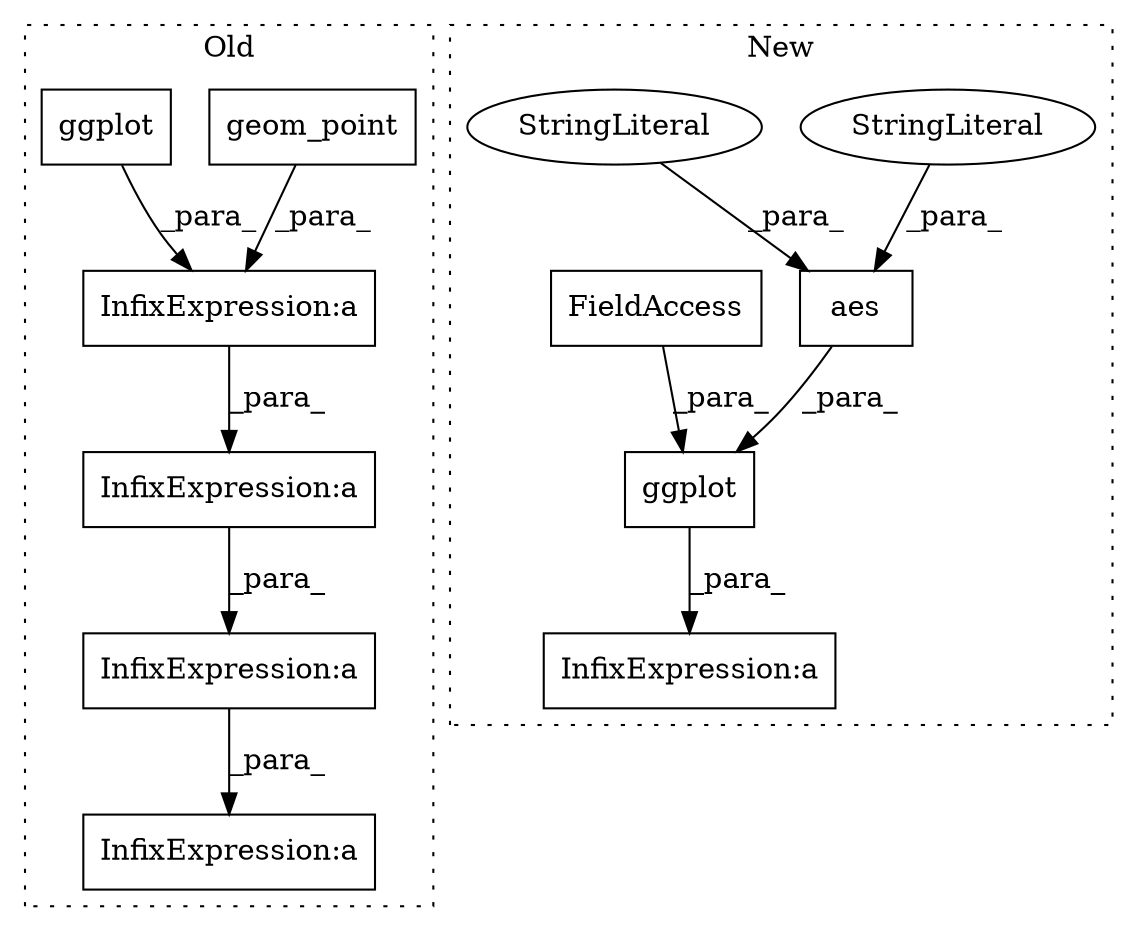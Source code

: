 digraph G {
subgraph cluster0 {
1 [label="geom_point" a="32" s="809,835" l="11,1" shape="box"];
3 [label="InfixExpression:a" a="27" s="806" l="3" shape="box"];
4 [label="InfixExpression:a" a="27" s="837" l="3" shape="box"];
10 [label="InfixExpression:a" a="27" s="909" l="3" shape="box"];
11 [label="InfixExpression:a" a="27" s="985" l="3" shape="box"];
12 [label="ggplot" a="32" s="792,805" l="7,1" shape="box"];
label = "Old";
style="dotted";
}
subgraph cluster1 {
2 [label="aes" a="32" s="908,919" l="4,1" shape="box"];
5 [label="InfixExpression:a" a="27" s="989" l="3" shape="box"];
6 [label="ggplot" a="32" s="898,920" l="7,1" shape="box"];
7 [label="StringLiteral" a="45" s="916" l="3" shape="ellipse"];
8 [label="StringLiteral" a="45" s="912" l="3" shape="ellipse"];
9 [label="FieldAccess" a="22" s="905" l="2" shape="box"];
label = "New";
style="dotted";
}
1 -> 3 [label="_para_"];
2 -> 6 [label="_para_"];
3 -> 4 [label="_para_"];
4 -> 10 [label="_para_"];
6 -> 5 [label="_para_"];
7 -> 2 [label="_para_"];
8 -> 2 [label="_para_"];
9 -> 6 [label="_para_"];
10 -> 11 [label="_para_"];
12 -> 3 [label="_para_"];
}